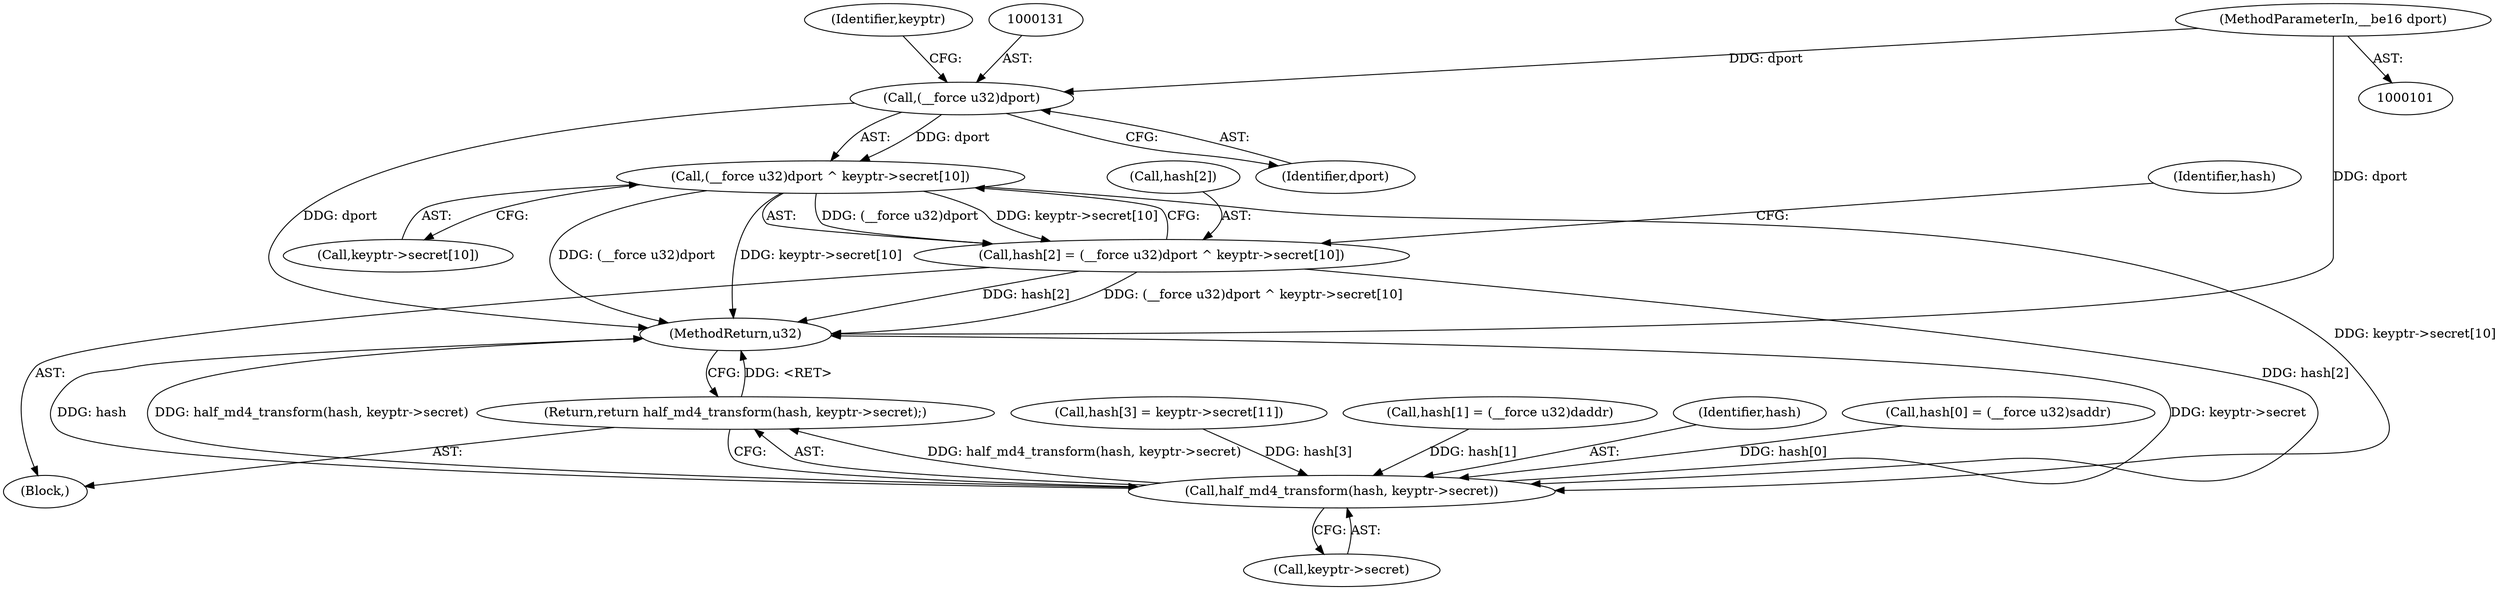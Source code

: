 digraph "1_linux_6e5714eaf77d79ae1c8b47e3e040ff5411b717ec_4@pointer" {
"1000129" [label="(Call,(__force u32)dport ^ keyptr->secret[10])"];
"1000130" [label="(Call,(__force u32)dport)"];
"1000104" [label="(MethodParameterIn,__be16 dport)"];
"1000125" [label="(Call,hash[2] = (__force u32)dport ^ keyptr->secret[10])"];
"1000148" [label="(Call,half_md4_transform(hash, keyptr->secret))"];
"1000147" [label="(Return,return half_md4_transform(hash, keyptr->secret);)"];
"1000104" [label="(MethodParameterIn,__be16 dport)"];
"1000126" [label="(Call,hash[2])"];
"1000138" [label="(Call,hash[3] = keyptr->secret[11])"];
"1000147" [label="(Return,return half_md4_transform(hash, keyptr->secret);)"];
"1000118" [label="(Call,hash[1] = (__force u32)daddr)"];
"1000130" [label="(Call,(__force u32)dport)"];
"1000129" [label="(Call,(__force u32)dport ^ keyptr->secret[10])"];
"1000105" [label="(Block,)"];
"1000132" [label="(Identifier,dport)"];
"1000125" [label="(Call,hash[2] = (__force u32)dport ^ keyptr->secret[10])"];
"1000135" [label="(Identifier,keyptr)"];
"1000150" [label="(Call,keyptr->secret)"];
"1000149" [label="(Identifier,hash)"];
"1000111" [label="(Call,hash[0] = (__force u32)saddr)"];
"1000148" [label="(Call,half_md4_transform(hash, keyptr->secret))"];
"1000153" [label="(MethodReturn,u32)"];
"1000133" [label="(Call,keyptr->secret[10])"];
"1000140" [label="(Identifier,hash)"];
"1000129" -> "1000125"  [label="AST: "];
"1000129" -> "1000133"  [label="CFG: "];
"1000130" -> "1000129"  [label="AST: "];
"1000133" -> "1000129"  [label="AST: "];
"1000125" -> "1000129"  [label="CFG: "];
"1000129" -> "1000153"  [label="DDG: (__force u32)dport"];
"1000129" -> "1000153"  [label="DDG: keyptr->secret[10]"];
"1000129" -> "1000125"  [label="DDG: (__force u32)dport"];
"1000129" -> "1000125"  [label="DDG: keyptr->secret[10]"];
"1000130" -> "1000129"  [label="DDG: dport"];
"1000129" -> "1000148"  [label="DDG: keyptr->secret[10]"];
"1000130" -> "1000132"  [label="CFG: "];
"1000131" -> "1000130"  [label="AST: "];
"1000132" -> "1000130"  [label="AST: "];
"1000135" -> "1000130"  [label="CFG: "];
"1000130" -> "1000153"  [label="DDG: dport"];
"1000104" -> "1000130"  [label="DDG: dport"];
"1000104" -> "1000101"  [label="AST: "];
"1000104" -> "1000153"  [label="DDG: dport"];
"1000125" -> "1000105"  [label="AST: "];
"1000126" -> "1000125"  [label="AST: "];
"1000140" -> "1000125"  [label="CFG: "];
"1000125" -> "1000153"  [label="DDG: hash[2]"];
"1000125" -> "1000153"  [label="DDG: (__force u32)dport ^ keyptr->secret[10]"];
"1000125" -> "1000148"  [label="DDG: hash[2]"];
"1000148" -> "1000147"  [label="AST: "];
"1000148" -> "1000150"  [label="CFG: "];
"1000149" -> "1000148"  [label="AST: "];
"1000150" -> "1000148"  [label="AST: "];
"1000147" -> "1000148"  [label="CFG: "];
"1000148" -> "1000153"  [label="DDG: keyptr->secret"];
"1000148" -> "1000153"  [label="DDG: hash"];
"1000148" -> "1000153"  [label="DDG: half_md4_transform(hash, keyptr->secret)"];
"1000148" -> "1000147"  [label="DDG: half_md4_transform(hash, keyptr->secret)"];
"1000138" -> "1000148"  [label="DDG: hash[3]"];
"1000111" -> "1000148"  [label="DDG: hash[0]"];
"1000118" -> "1000148"  [label="DDG: hash[1]"];
"1000147" -> "1000105"  [label="AST: "];
"1000153" -> "1000147"  [label="CFG: "];
"1000147" -> "1000153"  [label="DDG: <RET>"];
}
